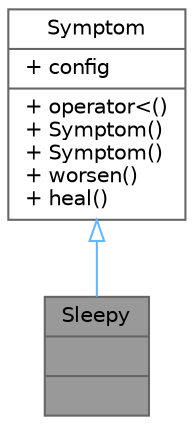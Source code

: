 digraph "Sleepy"
{
 // LATEX_PDF_SIZE
  bgcolor="transparent";
  edge [fontname=Helvetica,fontsize=10,labelfontname=Helvetica,labelfontsize=10];
  node [fontname=Helvetica,fontsize=10,shape=box,height=0.2,width=0.4];
  Node1 [shape=record,label="{Sleepy\n||}",height=0.2,width=0.4,color="gray40", fillcolor="grey60", style="filled", fontcolor="black",tooltip=" "];
  Node2 -> Node1 [dir="back",color="steelblue1",style="solid",arrowtail="onormal"];
  Node2 [shape=record,label="{Symptom\n|+ config\l|+ operator\<()\l+ Symptom()\l+ Symptom()\l+ worsen()\l+ heal()\l}",height=0.2,width=0.4,color="gray40", fillcolor="white", style="filled",URL="$d5/d34/struct_symptom.html",tooltip=" "];
}
